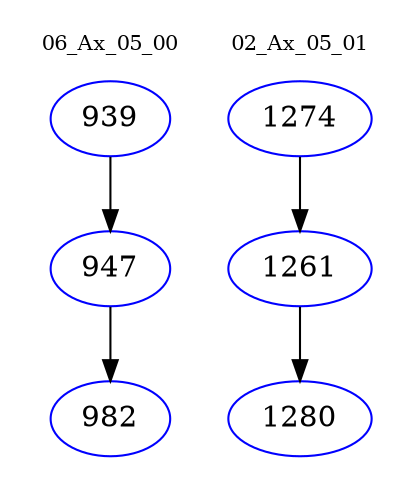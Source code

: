 digraph{
subgraph cluster_0 {
color = white
label = "06_Ax_05_00";
fontsize=10;
T0_939 [label="939", color="blue"]
T0_939 -> T0_947 [color="black"]
T0_947 [label="947", color="blue"]
T0_947 -> T0_982 [color="black"]
T0_982 [label="982", color="blue"]
}
subgraph cluster_1 {
color = white
label = "02_Ax_05_01";
fontsize=10;
T1_1274 [label="1274", color="blue"]
T1_1274 -> T1_1261 [color="black"]
T1_1261 [label="1261", color="blue"]
T1_1261 -> T1_1280 [color="black"]
T1_1280 [label="1280", color="blue"]
}
}
